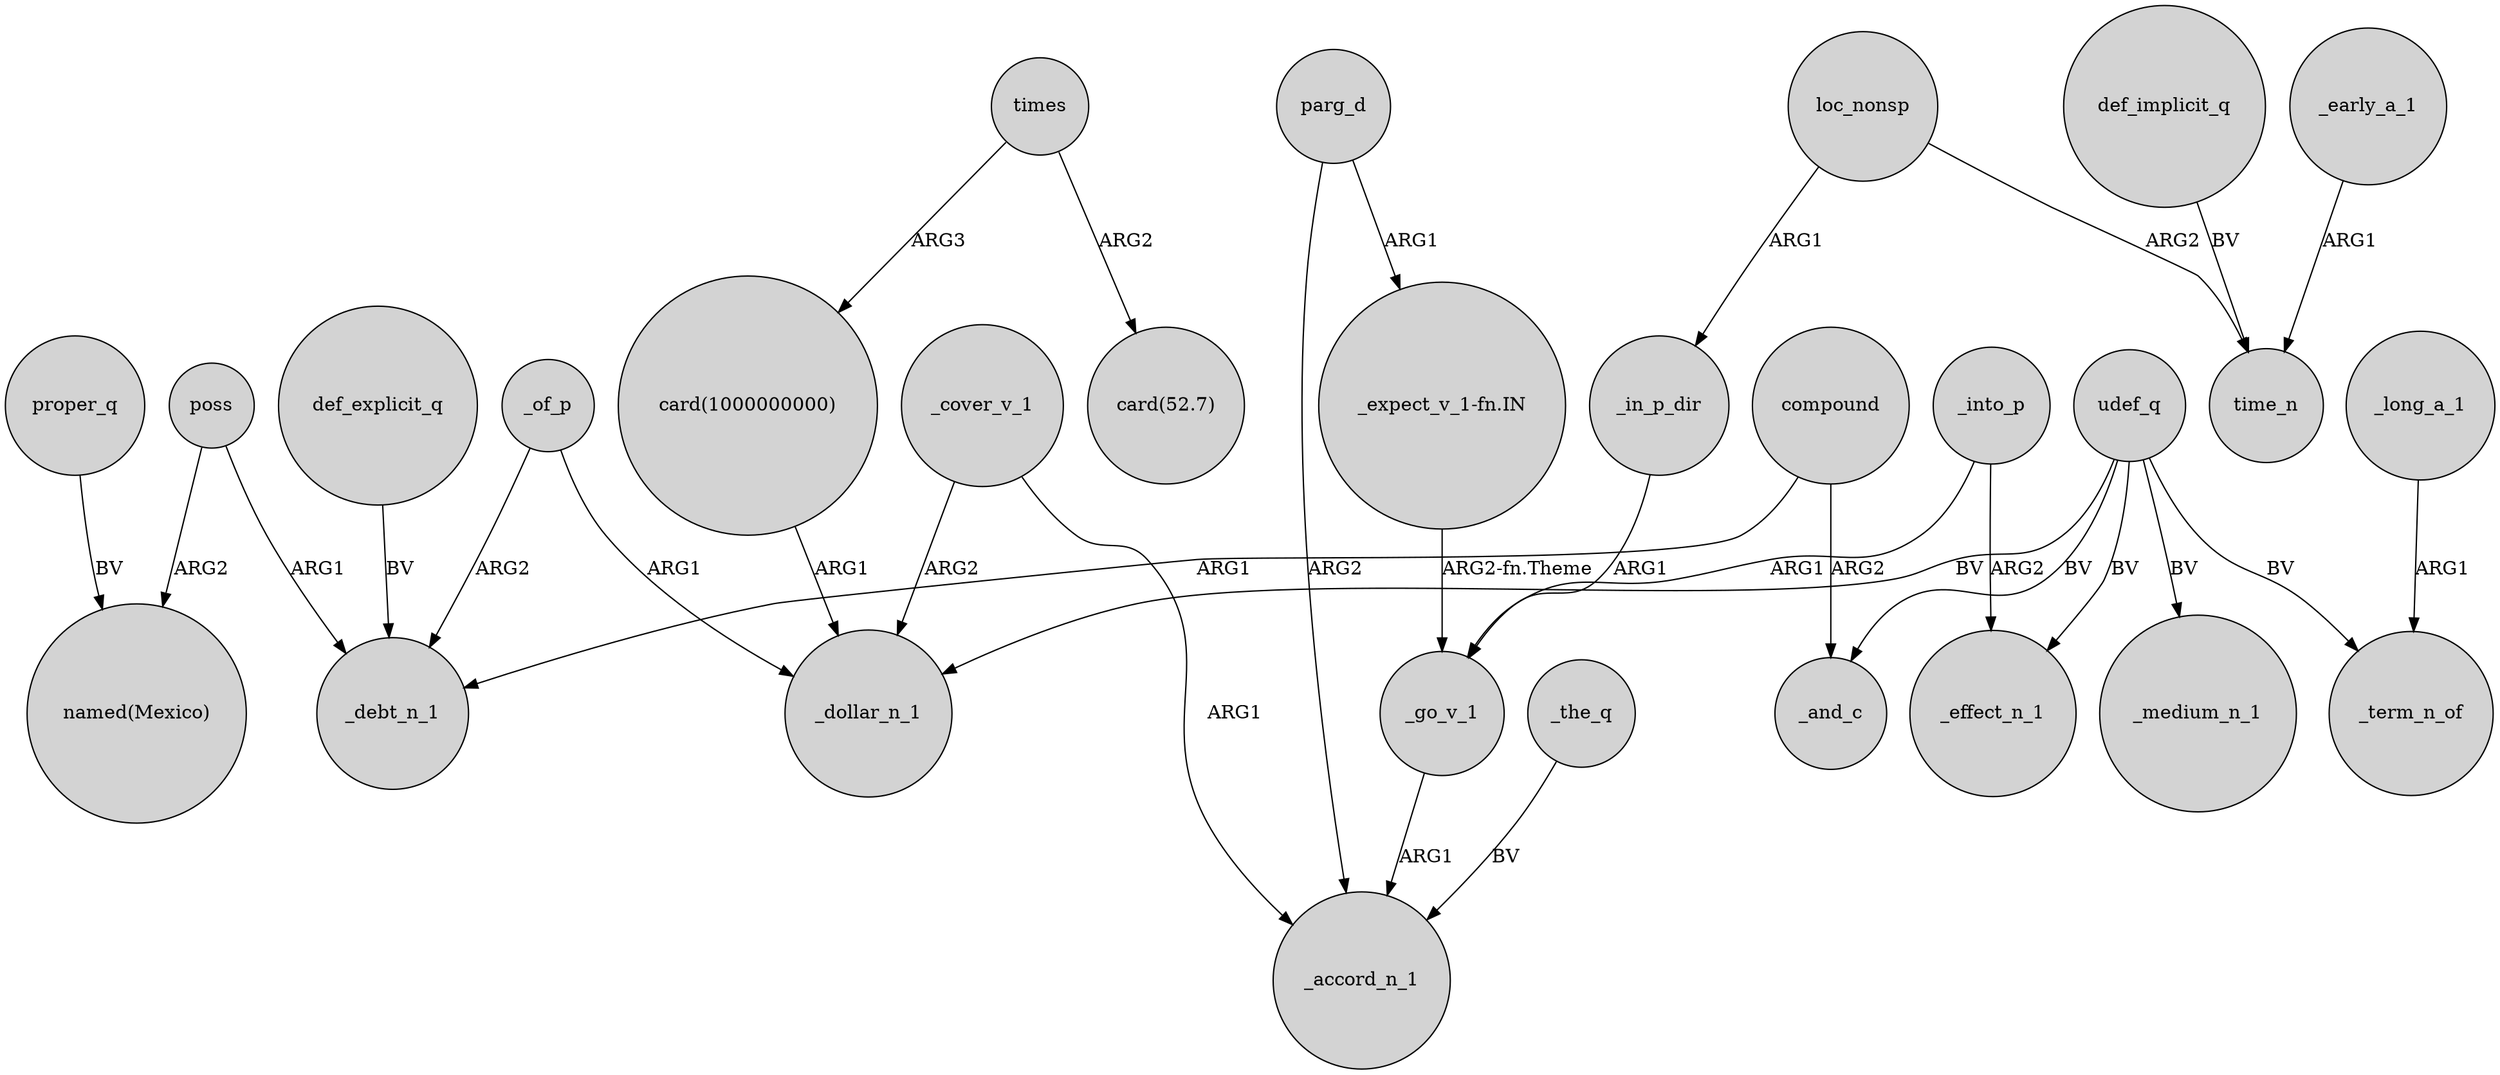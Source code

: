 digraph {
	node [shape=circle style=filled]
	compound -> _debt_n_1 [label=ARG1]
	_into_p -> _effect_n_1 [label=ARG2]
	parg_d -> _accord_n_1 [label=ARG2]
	"_expect_v_1-fn.IN" -> _go_v_1 [label="ARG2-fn.Theme"]
	_in_p_dir -> _go_v_1 [label=ARG1]
	loc_nonsp -> _in_p_dir [label=ARG1]
	_of_p -> _dollar_n_1 [label=ARG1]
	udef_q -> _effect_n_1 [label=BV]
	loc_nonsp -> time_n [label=ARG2]
	_cover_v_1 -> _dollar_n_1 [label=ARG2]
	times -> "card(1000000000)" [label=ARG3]
	proper_q -> "named(Mexico)" [label=BV]
	_cover_v_1 -> _accord_n_1 [label=ARG1]
	def_explicit_q -> _debt_n_1 [label=BV]
	compound -> _and_c [label=ARG2]
	poss -> "named(Mexico)" [label=ARG2]
	_of_p -> _debt_n_1 [label=ARG2]
	udef_q -> _term_n_of [label=BV]
	parg_d -> "_expect_v_1-fn.IN" [label=ARG1]
	udef_q -> _medium_n_1 [label=BV]
	_go_v_1 -> _accord_n_1 [label=ARG1]
	_early_a_1 -> time_n [label=ARG1]
	poss -> _debt_n_1 [label=ARG1]
	times -> "card(52.7)" [label=ARG2]
	"card(1000000000)" -> _dollar_n_1 [label=ARG1]
	_the_q -> _accord_n_1 [label=BV]
	udef_q -> _and_c [label=BV]
	_into_p -> _go_v_1 [label=ARG1]
	_long_a_1 -> _term_n_of [label=ARG1]
	udef_q -> _dollar_n_1 [label=BV]
	def_implicit_q -> time_n [label=BV]
}
